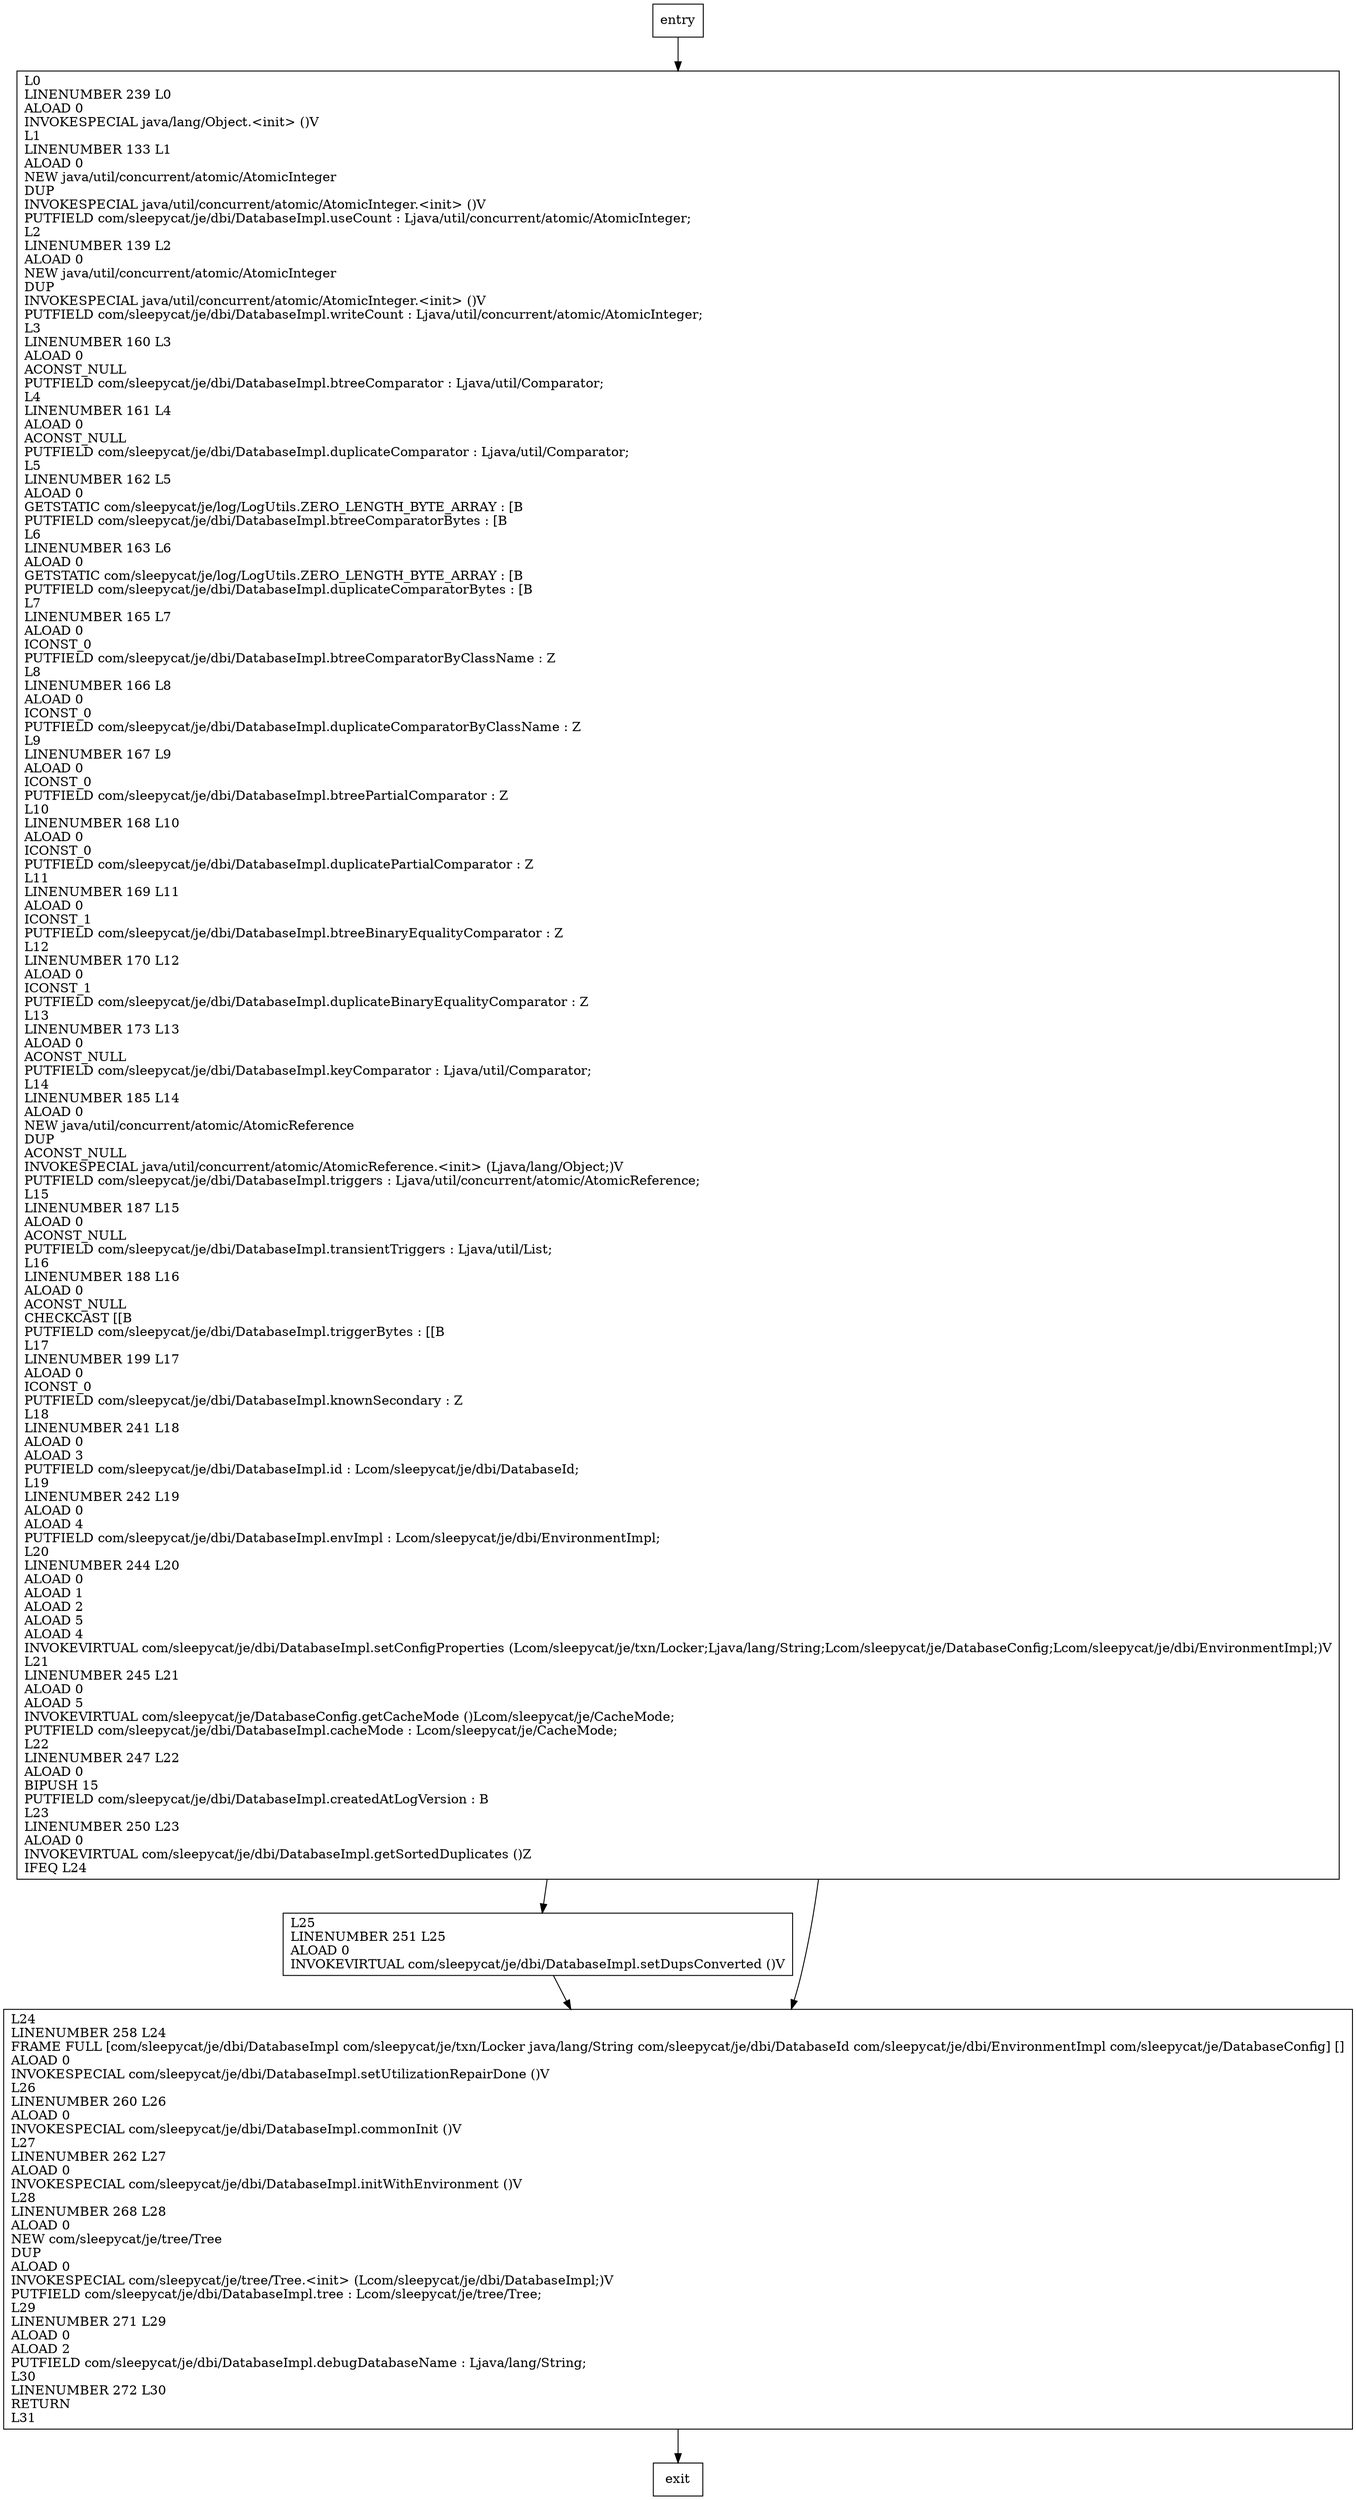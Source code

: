 digraph <init> {
node [shape=record];
404275360 [label="L25\lLINENUMBER 251 L25\lALOAD 0\lINVOKEVIRTUAL com/sleepycat/je/dbi/DatabaseImpl.setDupsConverted ()V\l"];
1684692598 [label="L24\lLINENUMBER 258 L24\lFRAME FULL [com/sleepycat/je/dbi/DatabaseImpl com/sleepycat/je/txn/Locker java/lang/String com/sleepycat/je/dbi/DatabaseId com/sleepycat/je/dbi/EnvironmentImpl com/sleepycat/je/DatabaseConfig] []\lALOAD 0\lINVOKESPECIAL com/sleepycat/je/dbi/DatabaseImpl.setUtilizationRepairDone ()V\lL26\lLINENUMBER 260 L26\lALOAD 0\lINVOKESPECIAL com/sleepycat/je/dbi/DatabaseImpl.commonInit ()V\lL27\lLINENUMBER 262 L27\lALOAD 0\lINVOKESPECIAL com/sleepycat/je/dbi/DatabaseImpl.initWithEnvironment ()V\lL28\lLINENUMBER 268 L28\lALOAD 0\lNEW com/sleepycat/je/tree/Tree\lDUP\lALOAD 0\lINVOKESPECIAL com/sleepycat/je/tree/Tree.\<init\> (Lcom/sleepycat/je/dbi/DatabaseImpl;)V\lPUTFIELD com/sleepycat/je/dbi/DatabaseImpl.tree : Lcom/sleepycat/je/tree/Tree;\lL29\lLINENUMBER 271 L29\lALOAD 0\lALOAD 2\lPUTFIELD com/sleepycat/je/dbi/DatabaseImpl.debugDatabaseName : Ljava/lang/String;\lL30\lLINENUMBER 272 L30\lRETURN\lL31\l"];
822737070 [label="L0\lLINENUMBER 239 L0\lALOAD 0\lINVOKESPECIAL java/lang/Object.\<init\> ()V\lL1\lLINENUMBER 133 L1\lALOAD 0\lNEW java/util/concurrent/atomic/AtomicInteger\lDUP\lINVOKESPECIAL java/util/concurrent/atomic/AtomicInteger.\<init\> ()V\lPUTFIELD com/sleepycat/je/dbi/DatabaseImpl.useCount : Ljava/util/concurrent/atomic/AtomicInteger;\lL2\lLINENUMBER 139 L2\lALOAD 0\lNEW java/util/concurrent/atomic/AtomicInteger\lDUP\lINVOKESPECIAL java/util/concurrent/atomic/AtomicInteger.\<init\> ()V\lPUTFIELD com/sleepycat/je/dbi/DatabaseImpl.writeCount : Ljava/util/concurrent/atomic/AtomicInteger;\lL3\lLINENUMBER 160 L3\lALOAD 0\lACONST_NULL\lPUTFIELD com/sleepycat/je/dbi/DatabaseImpl.btreeComparator : Ljava/util/Comparator;\lL4\lLINENUMBER 161 L4\lALOAD 0\lACONST_NULL\lPUTFIELD com/sleepycat/je/dbi/DatabaseImpl.duplicateComparator : Ljava/util/Comparator;\lL5\lLINENUMBER 162 L5\lALOAD 0\lGETSTATIC com/sleepycat/je/log/LogUtils.ZERO_LENGTH_BYTE_ARRAY : [B\lPUTFIELD com/sleepycat/je/dbi/DatabaseImpl.btreeComparatorBytes : [B\lL6\lLINENUMBER 163 L6\lALOAD 0\lGETSTATIC com/sleepycat/je/log/LogUtils.ZERO_LENGTH_BYTE_ARRAY : [B\lPUTFIELD com/sleepycat/je/dbi/DatabaseImpl.duplicateComparatorBytes : [B\lL7\lLINENUMBER 165 L7\lALOAD 0\lICONST_0\lPUTFIELD com/sleepycat/je/dbi/DatabaseImpl.btreeComparatorByClassName : Z\lL8\lLINENUMBER 166 L8\lALOAD 0\lICONST_0\lPUTFIELD com/sleepycat/je/dbi/DatabaseImpl.duplicateComparatorByClassName : Z\lL9\lLINENUMBER 167 L9\lALOAD 0\lICONST_0\lPUTFIELD com/sleepycat/je/dbi/DatabaseImpl.btreePartialComparator : Z\lL10\lLINENUMBER 168 L10\lALOAD 0\lICONST_0\lPUTFIELD com/sleepycat/je/dbi/DatabaseImpl.duplicatePartialComparator : Z\lL11\lLINENUMBER 169 L11\lALOAD 0\lICONST_1\lPUTFIELD com/sleepycat/je/dbi/DatabaseImpl.btreeBinaryEqualityComparator : Z\lL12\lLINENUMBER 170 L12\lALOAD 0\lICONST_1\lPUTFIELD com/sleepycat/je/dbi/DatabaseImpl.duplicateBinaryEqualityComparator : Z\lL13\lLINENUMBER 173 L13\lALOAD 0\lACONST_NULL\lPUTFIELD com/sleepycat/je/dbi/DatabaseImpl.keyComparator : Ljava/util/Comparator;\lL14\lLINENUMBER 185 L14\lALOAD 0\lNEW java/util/concurrent/atomic/AtomicReference\lDUP\lACONST_NULL\lINVOKESPECIAL java/util/concurrent/atomic/AtomicReference.\<init\> (Ljava/lang/Object;)V\lPUTFIELD com/sleepycat/je/dbi/DatabaseImpl.triggers : Ljava/util/concurrent/atomic/AtomicReference;\lL15\lLINENUMBER 187 L15\lALOAD 0\lACONST_NULL\lPUTFIELD com/sleepycat/je/dbi/DatabaseImpl.transientTriggers : Ljava/util/List;\lL16\lLINENUMBER 188 L16\lALOAD 0\lACONST_NULL\lCHECKCAST [[B\lPUTFIELD com/sleepycat/je/dbi/DatabaseImpl.triggerBytes : [[B\lL17\lLINENUMBER 199 L17\lALOAD 0\lICONST_0\lPUTFIELD com/sleepycat/je/dbi/DatabaseImpl.knownSecondary : Z\lL18\lLINENUMBER 241 L18\lALOAD 0\lALOAD 3\lPUTFIELD com/sleepycat/je/dbi/DatabaseImpl.id : Lcom/sleepycat/je/dbi/DatabaseId;\lL19\lLINENUMBER 242 L19\lALOAD 0\lALOAD 4\lPUTFIELD com/sleepycat/je/dbi/DatabaseImpl.envImpl : Lcom/sleepycat/je/dbi/EnvironmentImpl;\lL20\lLINENUMBER 244 L20\lALOAD 0\lALOAD 1\lALOAD 2\lALOAD 5\lALOAD 4\lINVOKEVIRTUAL com/sleepycat/je/dbi/DatabaseImpl.setConfigProperties (Lcom/sleepycat/je/txn/Locker;Ljava/lang/String;Lcom/sleepycat/je/DatabaseConfig;Lcom/sleepycat/je/dbi/EnvironmentImpl;)V\lL21\lLINENUMBER 245 L21\lALOAD 0\lALOAD 5\lINVOKEVIRTUAL com/sleepycat/je/DatabaseConfig.getCacheMode ()Lcom/sleepycat/je/CacheMode;\lPUTFIELD com/sleepycat/je/dbi/DatabaseImpl.cacheMode : Lcom/sleepycat/je/CacheMode;\lL22\lLINENUMBER 247 L22\lALOAD 0\lBIPUSH 15\lPUTFIELD com/sleepycat/je/dbi/DatabaseImpl.createdAtLogVersion : B\lL23\lLINENUMBER 250 L23\lALOAD 0\lINVOKEVIRTUAL com/sleepycat/je/dbi/DatabaseImpl.getSortedDuplicates ()Z\lIFEQ L24\l"];
entry;
exit;
404275360 -> 1684692598;
entry -> 822737070;
1684692598 -> exit;
822737070 -> 404275360;
822737070 -> 1684692598;
}
